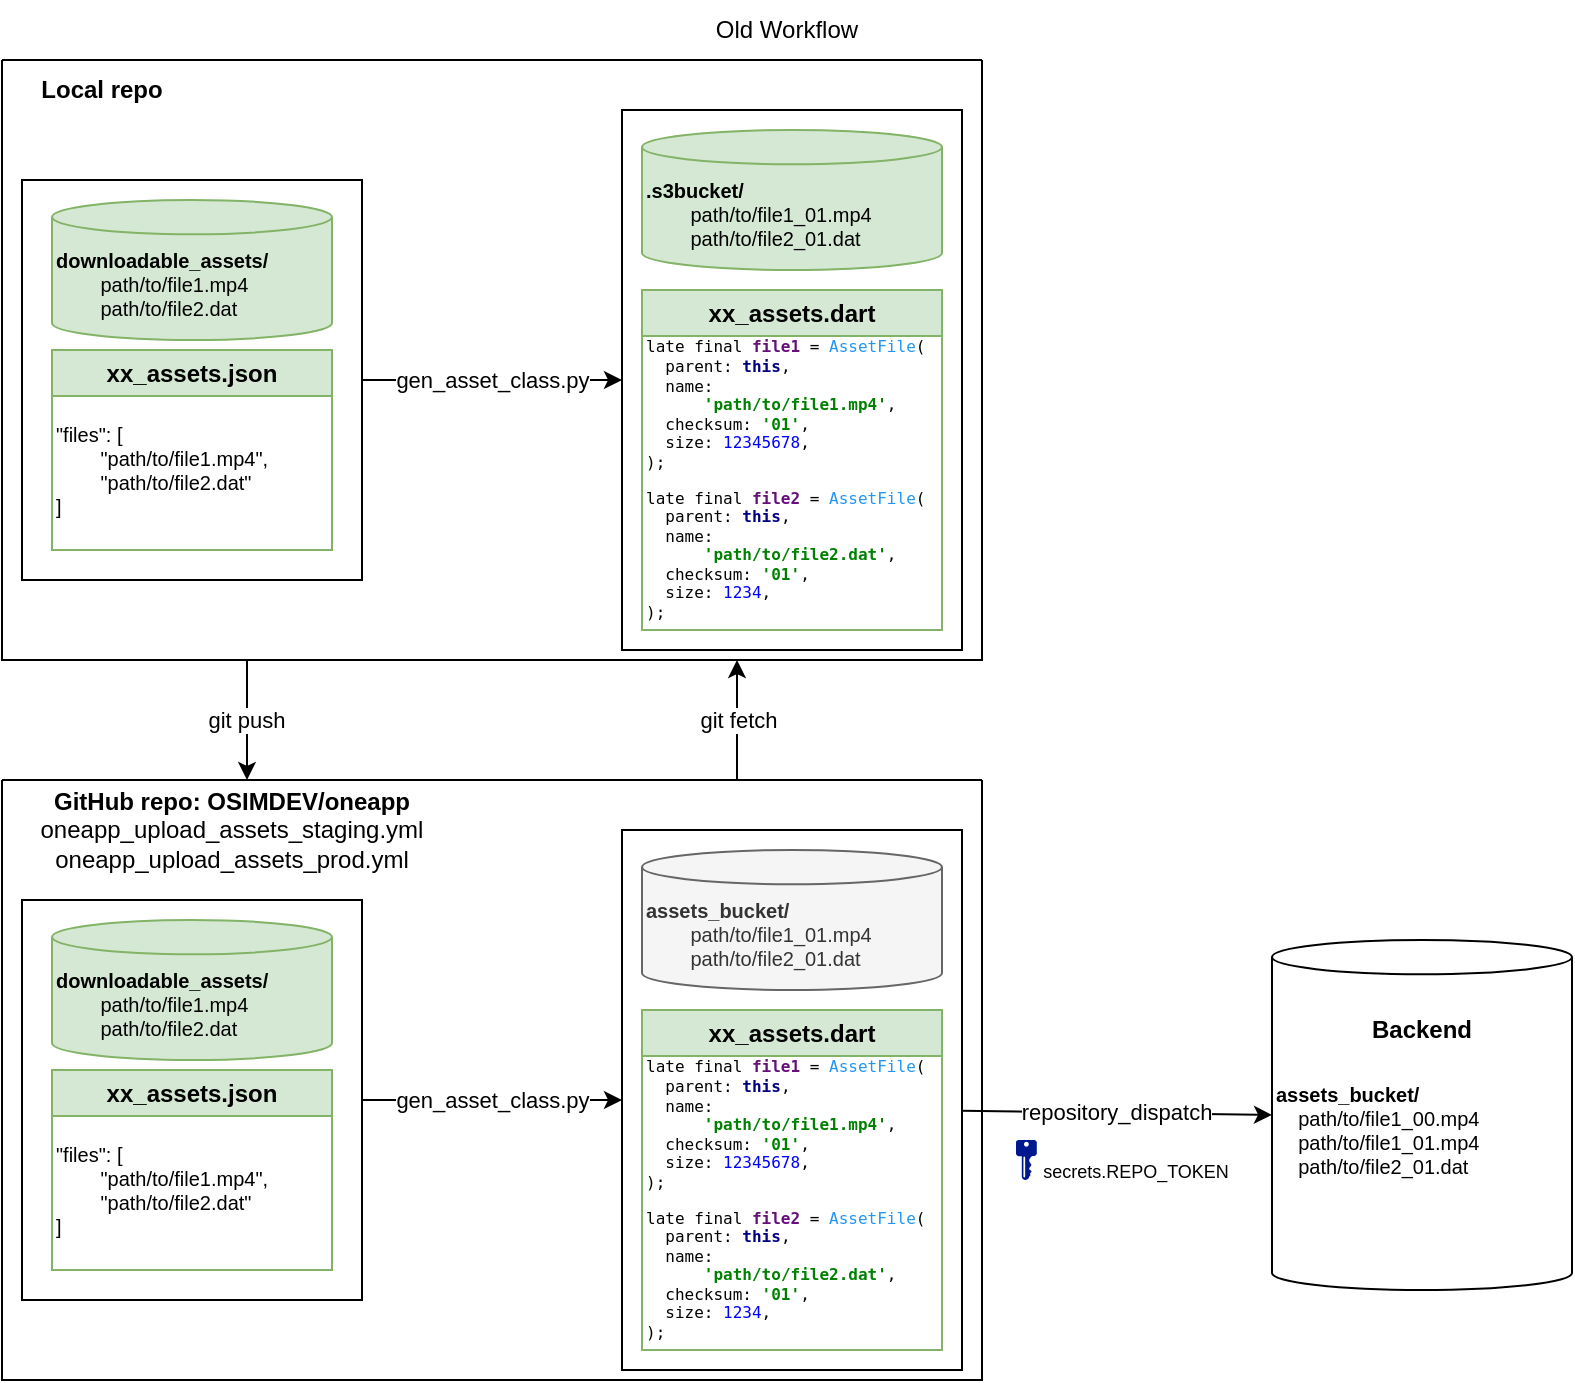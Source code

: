 <mxfile version="22.0.4" type="github" pages="3">
  <diagram name="old workflow" id="2YBvvXClWsGukQMizWep">
    <mxGraphModel dx="1062" dy="596" grid="1" gridSize="10" guides="1" tooltips="1" connect="1" arrows="1" fold="1" page="1" pageScale="1" pageWidth="850" pageHeight="1100" math="0" shadow="0">
      <root>
        <mxCell id="0" />
        <mxCell id="1" parent="0" />
        <mxCell id="GvjwHp_Fau4F6InbgkKO-24" value="" style="group" vertex="1" connectable="0" parent="1">
          <mxGeometry x="33" y="30" width="490" height="300" as="geometry" />
        </mxCell>
        <mxCell id="GvjwHp_Fau4F6InbgkKO-17" value="" style="group" vertex="1" connectable="0" parent="GvjwHp_Fau4F6InbgkKO-24">
          <mxGeometry x="10" y="60" width="170" height="200" as="geometry" />
        </mxCell>
        <mxCell id="GvjwHp_Fau4F6InbgkKO-16" value="" style="rounded=0;whiteSpace=wrap;html=1;" vertex="1" parent="GvjwHp_Fau4F6InbgkKO-17">
          <mxGeometry width="170" height="200" as="geometry" />
        </mxCell>
        <mxCell id="GvjwHp_Fau4F6InbgkKO-3" value="xx_assets.json" style="swimlane;whiteSpace=wrap;html=1;align=center;fillColor=#d5e8d4;strokeColor=#82b366;" vertex="1" parent="GvjwHp_Fau4F6InbgkKO-17">
          <mxGeometry x="15" y="85" width="140" height="100" as="geometry" />
        </mxCell>
        <mxCell id="GvjwHp_Fau4F6InbgkKO-4" value="&quot;files&quot;: [&lt;br style=&quot;font-size: 10px;&quot;&gt;&lt;span style=&quot;white-space: pre; font-size: 10px;&quot;&gt;&#x9;&lt;/span&gt;&quot;path/to/file1.mp4&quot;,&lt;br style=&quot;font-size: 10px;&quot;&gt;&lt;span style=&quot;white-space: pre; font-size: 10px;&quot;&gt;&#x9;&lt;/span&gt;&quot;path/to/file2.dat&quot;&lt;br style=&quot;font-size: 10px;&quot;&gt;]" style="text;html=1;align=left;verticalAlign=middle;resizable=0;points=[];autosize=1;strokeColor=none;fillColor=none;fontSize=10;" vertex="1" parent="GvjwHp_Fau4F6InbgkKO-3">
          <mxGeometry y="30" width="130" height="60" as="geometry" />
        </mxCell>
        <mxCell id="GvjwHp_Fau4F6InbgkKO-7" value="&lt;b style=&quot;font-size: 10px;&quot;&gt;downloadable_assets/&lt;/b&gt;&lt;br style=&quot;font-size: 10px;&quot;&gt;&lt;span style=&quot;white-space: pre; font-size: 10px;&quot;&gt;&#x9;&lt;/span&gt;path/to/file1.mp4&lt;br style=&quot;font-size: 10px;&quot;&gt;&lt;span style=&quot;white-space: pre; font-size: 10px;&quot;&gt;&#x9;&lt;/span&gt;path/to/file2.dat" style="shape=cylinder3;whiteSpace=wrap;html=1;boundedLbl=1;backgroundOutline=1;size=8.556;align=left;fontSize=10;fillColor=#d5e8d4;strokeColor=#82b366;" vertex="1" parent="GvjwHp_Fau4F6InbgkKO-17">
          <mxGeometry x="15" y="10" width="140" height="70" as="geometry" />
        </mxCell>
        <mxCell id="GvjwHp_Fau4F6InbgkKO-19" value="" style="group" vertex="1" connectable="0" parent="GvjwHp_Fau4F6InbgkKO-24">
          <mxGeometry x="310" y="25" width="170" height="270" as="geometry" />
        </mxCell>
        <mxCell id="GvjwHp_Fau4F6InbgkKO-18" value="" style="rounded=0;whiteSpace=wrap;html=1;" vertex="1" parent="GvjwHp_Fau4F6InbgkKO-19">
          <mxGeometry width="170" height="270" as="geometry" />
        </mxCell>
        <mxCell id="GvjwHp_Fau4F6InbgkKO-8" value="&lt;b style=&quot;font-size: 10px;&quot;&gt;.s3bucket/&lt;/b&gt;&lt;br style=&quot;font-size: 10px;&quot;&gt;&lt;span style=&quot;white-space: pre; font-size: 10px;&quot;&gt;&#x9;&lt;/span&gt;path/to/file1_01.mp4&lt;br style=&quot;font-size: 10px;&quot;&gt;&lt;span style=&quot;white-space: pre; font-size: 10px;&quot;&gt;&#x9;&lt;/span&gt;path/to/file2_01.dat" style="shape=cylinder3;whiteSpace=wrap;html=1;boundedLbl=1;backgroundOutline=1;size=8.556;align=left;fontSize=10;fillColor=#d5e8d4;strokeColor=#82b366;" vertex="1" parent="GvjwHp_Fau4F6InbgkKO-19">
          <mxGeometry x="10" y="10" width="150" height="70" as="geometry" />
        </mxCell>
        <mxCell id="GvjwHp_Fau4F6InbgkKO-14" value="xx_assets.dart" style="swimlane;whiteSpace=wrap;html=1;align=center;fillColor=#d5e8d4;strokeColor=#82b366;" vertex="1" parent="GvjwHp_Fau4F6InbgkKO-19">
          <mxGeometry x="10" y="90" width="150" height="170" as="geometry" />
        </mxCell>
        <mxCell id="GvjwHp_Fau4F6InbgkKO-15" value="&lt;div style=&quot;background-color: rgb(255, 255, 255); font-family: &amp;quot;JetBrains Mono&amp;quot;, monospace; font-size: 8px;&quot;&gt;&lt;pre style=&quot;font-size: 8px;&quot;&gt;late final &lt;span style=&quot;color: rgb(102, 14, 122); font-weight: bold; font-size: 8px;&quot;&gt;file1 &lt;/span&gt;= &lt;span style=&quot;color: rgb(33, 150, 243); font-size: 8px;&quot;&gt;AssetFile&lt;/span&gt;(&lt;br style=&quot;font-size: 8px;&quot;&gt;  parent: &lt;span style=&quot;color: rgb(0, 0, 128); font-weight: bold; font-size: 8px;&quot;&gt;this&lt;/span&gt;,&lt;br style=&quot;font-size: 8px;&quot;&gt;  name:&lt;br style=&quot;font-size: 8px;&quot;&gt;      &lt;span style=&quot;color: rgb(0, 128, 0); font-weight: bold; font-size: 8px;&quot;&gt;&#39;path/to/file1.mp4&#39;&lt;/span&gt;,&lt;br style=&quot;font-size: 8px;&quot;&gt;  checksum: &lt;span style=&quot;color: rgb(0, 128, 0); font-weight: bold; font-size: 8px;&quot;&gt;&#39;01&#39;&lt;/span&gt;,&lt;br style=&quot;font-size: 8px;&quot;&gt;  size: &lt;span style=&quot;color: rgb(0, 0, 255); font-size: 8px;&quot;&gt;12345678&lt;/span&gt;,&lt;br style=&quot;font-size: 8px;&quot;&gt;);&lt;/pre&gt;&lt;pre style=&quot;font-size: 8px;&quot;&gt;&lt;div style=&quot;font-family: &amp;quot;JetBrains Mono&amp;quot;, monospace; font-size: 8px;&quot;&gt;&lt;pre style=&quot;font-size: 8px;&quot;&gt;late final &lt;span style=&quot;color: rgb(102, 14, 122); font-weight: bold; font-size: 8px;&quot;&gt;file2 &lt;/span&gt;= &lt;span style=&quot;color: rgb(33, 150, 243); font-size: 8px;&quot;&gt;AssetFile&lt;/span&gt;(&lt;br style=&quot;font-size: 8px;&quot;&gt;  parent: &lt;span style=&quot;color: rgb(0, 0, 128); font-weight: bold; font-size: 8px;&quot;&gt;this&lt;/span&gt;,&lt;br style=&quot;font-size: 8px;&quot;&gt;  name:&lt;br style=&quot;font-size: 8px;&quot;&gt;      &lt;span style=&quot;color: rgb(0, 128, 0); font-weight: bold; font-size: 8px;&quot;&gt;&#39;path/to/file2.dat&#39;&lt;/span&gt;,&lt;br style=&quot;font-size: 8px;&quot;&gt;  checksum: &lt;span style=&quot;color: rgb(0, 128, 0); font-weight: bold; font-size: 8px;&quot;&gt;&#39;01&#39;&lt;/span&gt;,&lt;br style=&quot;font-size: 8px;&quot;&gt;  size: &lt;span style=&quot;color: rgb(0, 0, 255); font-size: 8px;&quot;&gt;1234&lt;/span&gt;,&lt;br style=&quot;font-size: 8px;&quot;&gt;);&lt;/pre&gt;&lt;/div&gt;&lt;/pre&gt;&lt;/div&gt;" style="text;html=1;align=left;verticalAlign=middle;resizable=0;points=[];autosize=1;strokeColor=none;fillColor=none;fontSize=8;" vertex="1" parent="GvjwHp_Fau4F6InbgkKO-19">
          <mxGeometry x="10" y="100" width="160" height="170" as="geometry" />
        </mxCell>
        <mxCell id="GvjwHp_Fau4F6InbgkKO-21" value="gen_asset_class.py" style="endArrow=classic;html=1;rounded=0;exitX=1;exitY=0.5;exitDx=0;exitDy=0;entryX=0;entryY=0.5;entryDx=0;entryDy=0;" edge="1" parent="GvjwHp_Fau4F6InbgkKO-24" source="GvjwHp_Fau4F6InbgkKO-16" target="GvjwHp_Fau4F6InbgkKO-18">
          <mxGeometry width="50" height="50" relative="1" as="geometry">
            <mxPoint x="300" y="190" as="sourcePoint" />
            <mxPoint x="350" y="140" as="targetPoint" />
          </mxGeometry>
        </mxCell>
        <mxCell id="GvjwHp_Fau4F6InbgkKO-22" value="" style="swimlane;startSize=0;" vertex="1" parent="GvjwHp_Fau4F6InbgkKO-24">
          <mxGeometry width="490" height="300" as="geometry" />
        </mxCell>
        <mxCell id="GvjwHp_Fau4F6InbgkKO-23" value="&lt;b&gt;Local repo&lt;/b&gt;" style="text;html=1;strokeColor=none;fillColor=none;align=center;verticalAlign=middle;whiteSpace=wrap;rounded=0;" vertex="1" parent="GvjwHp_Fau4F6InbgkKO-22">
          <mxGeometry width="100" height="30" as="geometry" />
        </mxCell>
        <mxCell id="GvjwHp_Fau4F6InbgkKO-25" value="" style="group" vertex="1" connectable="0" parent="1">
          <mxGeometry x="33" y="390" width="530" height="300" as="geometry" />
        </mxCell>
        <mxCell id="GvjwHp_Fau4F6InbgkKO-26" value="" style="group" vertex="1" connectable="0" parent="GvjwHp_Fau4F6InbgkKO-25">
          <mxGeometry x="10" y="60" width="170" height="200" as="geometry" />
        </mxCell>
        <mxCell id="GvjwHp_Fau4F6InbgkKO-27" value="" style="rounded=0;whiteSpace=wrap;html=1;" vertex="1" parent="GvjwHp_Fau4F6InbgkKO-26">
          <mxGeometry width="170" height="200" as="geometry" />
        </mxCell>
        <mxCell id="GvjwHp_Fau4F6InbgkKO-28" value="xx_assets.json" style="swimlane;whiteSpace=wrap;html=1;align=center;fillColor=#d5e8d4;strokeColor=#82b366;" vertex="1" parent="GvjwHp_Fau4F6InbgkKO-26">
          <mxGeometry x="15" y="85" width="140" height="100" as="geometry" />
        </mxCell>
        <mxCell id="GvjwHp_Fau4F6InbgkKO-29" value="&quot;files&quot;: [&lt;br style=&quot;font-size: 10px;&quot;&gt;&lt;span style=&quot;white-space: pre; font-size: 10px;&quot;&gt;&#x9;&lt;/span&gt;&quot;path/to/file1.mp4&quot;,&lt;br style=&quot;font-size: 10px;&quot;&gt;&lt;span style=&quot;white-space: pre; font-size: 10px;&quot;&gt;&#x9;&lt;/span&gt;&quot;path/to/file2.dat&quot;&lt;br style=&quot;font-size: 10px;&quot;&gt;]" style="text;html=1;align=left;verticalAlign=middle;resizable=0;points=[];autosize=1;strokeColor=none;fillColor=none;fontSize=10;" vertex="1" parent="GvjwHp_Fau4F6InbgkKO-28">
          <mxGeometry y="30" width="130" height="60" as="geometry" />
        </mxCell>
        <mxCell id="GvjwHp_Fau4F6InbgkKO-30" value="&lt;b style=&quot;font-size: 10px;&quot;&gt;downloadable_assets/&lt;/b&gt;&lt;br style=&quot;font-size: 10px;&quot;&gt;&lt;span style=&quot;white-space: pre; font-size: 10px;&quot;&gt;&#x9;&lt;/span&gt;path/to/file1.mp4&lt;br style=&quot;font-size: 10px;&quot;&gt;&lt;span style=&quot;white-space: pre; font-size: 10px;&quot;&gt;&#x9;&lt;/span&gt;path/to/file2.dat" style="shape=cylinder3;whiteSpace=wrap;html=1;boundedLbl=1;backgroundOutline=1;size=8.556;align=left;fontSize=10;fillColor=#d5e8d4;strokeColor=#82b366;" vertex="1" parent="GvjwHp_Fau4F6InbgkKO-26">
          <mxGeometry x="15" y="10" width="140" height="70" as="geometry" />
        </mxCell>
        <mxCell id="GvjwHp_Fau4F6InbgkKO-31" value="" style="group" vertex="1" connectable="0" parent="GvjwHp_Fau4F6InbgkKO-25">
          <mxGeometry x="310" y="25" width="170" height="270" as="geometry" />
        </mxCell>
        <mxCell id="GvjwHp_Fau4F6InbgkKO-32" value="" style="rounded=0;whiteSpace=wrap;html=1;" vertex="1" parent="GvjwHp_Fau4F6InbgkKO-31">
          <mxGeometry width="170" height="270" as="geometry" />
        </mxCell>
        <mxCell id="GvjwHp_Fau4F6InbgkKO-33" value="&lt;b style=&quot;font-size: 10px;&quot;&gt;assets_bucket/&lt;/b&gt;&lt;br style=&quot;font-size: 10px;&quot;&gt;&lt;span style=&quot;white-space: pre; font-size: 10px;&quot;&gt;&#x9;&lt;/span&gt;path/to/file1_01.mp4&lt;br style=&quot;font-size: 10px;&quot;&gt;&lt;span style=&quot;white-space: pre; font-size: 10px;&quot;&gt;&#x9;&lt;/span&gt;path/to/file2_01.dat" style="shape=cylinder3;whiteSpace=wrap;html=1;boundedLbl=1;backgroundOutline=1;size=8.556;align=left;fontSize=10;fillColor=#f5f5f5;fontColor=#333333;strokeColor=#666666;" vertex="1" parent="GvjwHp_Fau4F6InbgkKO-31">
          <mxGeometry x="10" y="10" width="150" height="70" as="geometry" />
        </mxCell>
        <mxCell id="GvjwHp_Fau4F6InbgkKO-34" value="xx_assets.dart" style="swimlane;whiteSpace=wrap;html=1;align=center;fillColor=#d5e8d4;strokeColor=#82b366;" vertex="1" parent="GvjwHp_Fau4F6InbgkKO-31">
          <mxGeometry x="10" y="90" width="150" height="170" as="geometry" />
        </mxCell>
        <mxCell id="GvjwHp_Fau4F6InbgkKO-35" value="&lt;div style=&quot;background-color: rgb(255, 255, 255); font-family: &amp;quot;JetBrains Mono&amp;quot;, monospace; font-size: 8px;&quot;&gt;&lt;pre style=&quot;font-size: 8px;&quot;&gt;late final &lt;span style=&quot;color: rgb(102, 14, 122); font-weight: bold; font-size: 8px;&quot;&gt;file1 &lt;/span&gt;= &lt;span style=&quot;color: rgb(33, 150, 243); font-size: 8px;&quot;&gt;AssetFile&lt;/span&gt;(&lt;br style=&quot;font-size: 8px;&quot;&gt;  parent: &lt;span style=&quot;color: rgb(0, 0, 128); font-weight: bold; font-size: 8px;&quot;&gt;this&lt;/span&gt;,&lt;br style=&quot;font-size: 8px;&quot;&gt;  name:&lt;br style=&quot;font-size: 8px;&quot;&gt;      &lt;span style=&quot;color: rgb(0, 128, 0); font-weight: bold; font-size: 8px;&quot;&gt;&#39;path/to/file1.mp4&#39;&lt;/span&gt;,&lt;br style=&quot;font-size: 8px;&quot;&gt;  checksum: &lt;span style=&quot;color: rgb(0, 128, 0); font-weight: bold; font-size: 8px;&quot;&gt;&#39;01&#39;&lt;/span&gt;,&lt;br style=&quot;font-size: 8px;&quot;&gt;  size: &lt;span style=&quot;color: rgb(0, 0, 255); font-size: 8px;&quot;&gt;12345678&lt;/span&gt;,&lt;br style=&quot;font-size: 8px;&quot;&gt;);&lt;/pre&gt;&lt;pre style=&quot;font-size: 8px;&quot;&gt;&lt;div style=&quot;font-family: &amp;quot;JetBrains Mono&amp;quot;, monospace; font-size: 8px;&quot;&gt;&lt;pre style=&quot;font-size: 8px;&quot;&gt;late final &lt;span style=&quot;color: rgb(102, 14, 122); font-weight: bold; font-size: 8px;&quot;&gt;file2 &lt;/span&gt;= &lt;span style=&quot;color: rgb(33, 150, 243); font-size: 8px;&quot;&gt;AssetFile&lt;/span&gt;(&lt;br style=&quot;font-size: 8px;&quot;&gt;  parent: &lt;span style=&quot;color: rgb(0, 0, 128); font-weight: bold; font-size: 8px;&quot;&gt;this&lt;/span&gt;,&lt;br style=&quot;font-size: 8px;&quot;&gt;  name:&lt;br style=&quot;font-size: 8px;&quot;&gt;      &lt;span style=&quot;color: rgb(0, 128, 0); font-weight: bold; font-size: 8px;&quot;&gt;&#39;path/to/file2.dat&#39;&lt;/span&gt;,&lt;br style=&quot;font-size: 8px;&quot;&gt;  checksum: &lt;span style=&quot;color: rgb(0, 128, 0); font-weight: bold; font-size: 8px;&quot;&gt;&#39;01&#39;&lt;/span&gt;,&lt;br style=&quot;font-size: 8px;&quot;&gt;  size: &lt;span style=&quot;color: rgb(0, 0, 255); font-size: 8px;&quot;&gt;1234&lt;/span&gt;,&lt;br style=&quot;font-size: 8px;&quot;&gt;);&lt;/pre&gt;&lt;/div&gt;&lt;/pre&gt;&lt;/div&gt;" style="text;html=1;align=left;verticalAlign=middle;resizable=0;points=[];autosize=1;strokeColor=none;fillColor=none;fontSize=8;" vertex="1" parent="GvjwHp_Fau4F6InbgkKO-31">
          <mxGeometry x="10" y="100" width="160" height="170" as="geometry" />
        </mxCell>
        <mxCell id="GvjwHp_Fau4F6InbgkKO-36" value="gen_asset_class.py" style="endArrow=classic;html=1;rounded=0;exitX=1;exitY=0.5;exitDx=0;exitDy=0;entryX=0;entryY=0.5;entryDx=0;entryDy=0;" edge="1" parent="GvjwHp_Fau4F6InbgkKO-25" source="GvjwHp_Fau4F6InbgkKO-27" target="GvjwHp_Fau4F6InbgkKO-32">
          <mxGeometry width="50" height="50" relative="1" as="geometry">
            <mxPoint x="300" y="190" as="sourcePoint" />
            <mxPoint x="350" y="140" as="targetPoint" />
          </mxGeometry>
        </mxCell>
        <mxCell id="GvjwHp_Fau4F6InbgkKO-37" value="" style="swimlane;startSize=0;" vertex="1" parent="GvjwHp_Fau4F6InbgkKO-25">
          <mxGeometry width="490" height="300" as="geometry" />
        </mxCell>
        <mxCell id="GvjwHp_Fau4F6InbgkKO-38" value="&lt;b&gt;GitHub repo: OSIMDEV/oneapp&lt;/b&gt;&lt;br&gt;oneapp_upload_assets_staging.yml&lt;br&gt;&lt;span style=&quot;border-color: var(--border-color);&quot;&gt;oneapp_upload_assets_prod.yml&lt;/span&gt;&lt;b&gt;&lt;br&gt;&lt;/b&gt;" style="text;html=1;strokeColor=none;fillColor=none;align=center;verticalAlign=middle;whiteSpace=wrap;rounded=0;" vertex="1" parent="GvjwHp_Fau4F6InbgkKO-37">
          <mxGeometry width="230" height="50" as="geometry" />
        </mxCell>
        <mxCell id="oSxbcZY3i1cRjioRLaAC-3" value="" style="sketch=0;aspect=fixed;pointerEvents=1;shadow=0;dashed=0;html=1;strokeColor=none;labelPosition=center;verticalLabelPosition=bottom;verticalAlign=top;align=center;fillColor=#00188D;shape=mxgraph.mscae.enterprise.key_permissions" vertex="1" parent="GvjwHp_Fau4F6InbgkKO-25">
          <mxGeometry x="507" y="180" width="10.4" height="20" as="geometry" />
        </mxCell>
        <mxCell id="GvjwHp_Fau4F6InbgkKO-49" value="&lt;b style=&quot;font-size: 10px;&quot;&gt;assets_bucket/&lt;/b&gt;&lt;br style=&quot;font-size: 10px;&quot;&gt;&lt;span style=&quot;font-size: 10px;&quot;&gt;&lt;span style=&quot;white-space: pre;&quot;&gt;&amp;nbsp;&amp;nbsp;&amp;nbsp;&amp;nbsp;&lt;/span&gt;&lt;/span&gt;path/to/file1_00.mp4&lt;br&gt;&amp;nbsp; &amp;nbsp; path/to/file1_01.mp4&lt;br style=&quot;border-color: var(--border-color);&quot;&gt;&lt;span style=&quot;font-size: 10px;&quot;&gt;&lt;span style=&quot;white-space: pre;&quot;&gt;&amp;nbsp;&amp;nbsp;&amp;nbsp;&amp;nbsp;&lt;/span&gt;&lt;/span&gt;path/to/file2_01.dat" style="shape=cylinder3;whiteSpace=wrap;html=1;boundedLbl=1;backgroundOutline=1;size=8.556;align=left;fontSize=10;" vertex="1" parent="1">
          <mxGeometry x="668" y="470" width="150" height="175" as="geometry" />
        </mxCell>
        <mxCell id="GvjwHp_Fau4F6InbgkKO-50" value="git push" style="endArrow=classic;html=1;rounded=0;exitX=0.25;exitY=1;exitDx=0;exitDy=0;entryX=0.25;entryY=0;entryDx=0;entryDy=0;" edge="1" parent="1" source="GvjwHp_Fau4F6InbgkKO-22" target="GvjwHp_Fau4F6InbgkKO-37">
          <mxGeometry width="50" height="50" relative="1" as="geometry">
            <mxPoint x="148" y="330" as="sourcePoint" />
            <mxPoint x="198" y="380" as="targetPoint" />
          </mxGeometry>
        </mxCell>
        <mxCell id="GvjwHp_Fau4F6InbgkKO-52" value="repository_dispatch" style="endArrow=classic;html=1;rounded=0;entryX=0;entryY=0.5;entryDx=0;entryDy=0;entryPerimeter=0;exitX=0.998;exitY=0.52;exitDx=0;exitDy=0;exitPerimeter=0;" edge="1" parent="1" source="GvjwHp_Fau4F6InbgkKO-32" target="GvjwHp_Fau4F6InbgkKO-49">
          <mxGeometry width="50" height="50" relative="1" as="geometry">
            <mxPoint x="568" y="510" as="sourcePoint" />
            <mxPoint x="518" y="370" as="targetPoint" />
          </mxGeometry>
        </mxCell>
        <mxCell id="GvjwHp_Fau4F6InbgkKO-54" value="Backend" style="text;html=1;strokeColor=none;fillColor=none;align=center;verticalAlign=middle;whiteSpace=wrap;rounded=0;fontStyle=1" vertex="1" parent="1">
          <mxGeometry x="713" y="500" width="60" height="30" as="geometry" />
        </mxCell>
        <mxCell id="GvjwHp_Fau4F6InbgkKO-55" value="git fetch" style="endArrow=classic;html=1;rounded=0;exitX=0.75;exitY=0;exitDx=0;exitDy=0;entryX=0.75;entryY=1;entryDx=0;entryDy=0;" edge="1" parent="1" source="GvjwHp_Fau4F6InbgkKO-37" target="GvjwHp_Fau4F6InbgkKO-22">
          <mxGeometry width="50" height="50" relative="1" as="geometry">
            <mxPoint x="468" y="320" as="sourcePoint" />
            <mxPoint x="518" y="270" as="targetPoint" />
          </mxGeometry>
        </mxCell>
        <mxCell id="oSxbcZY3i1cRjioRLaAC-1" value="&lt;font style=&quot;font-size: 9px;&quot;&gt;secrets.REPO_TOKEN&lt;/font&gt;" style="text;html=1;strokeColor=none;fillColor=none;align=center;verticalAlign=middle;whiteSpace=wrap;rounded=0;" vertex="1" parent="1">
          <mxGeometry x="570" y="570" width="60" height="30" as="geometry" />
        </mxCell>
        <mxCell id="ZVX9EJPbAQIMSkkdYgFv-1" value="Old Workflow" style="text;html=1;strokeColor=none;fillColor=none;align=center;verticalAlign=middle;whiteSpace=wrap;rounded=0;" vertex="1" parent="1">
          <mxGeometry x="372" width="107" height="30" as="geometry" />
        </mxCell>
      </root>
    </mxGraphModel>
  </diagram>
  <diagram name="proposed new workflow" id="oW5ulI5E5RsIYtloN1x-">
    <mxGraphModel dx="1103" dy="618" grid="1" gridSize="10" guides="1" tooltips="1" connect="1" arrows="1" fold="1" page="1" pageScale="1" pageWidth="850" pageHeight="1100" math="0" shadow="0">
      <root>
        <mxCell id="vlKhjYDyNnbhRIcdCx-i-0" />
        <mxCell id="vlKhjYDyNnbhRIcdCx-i-1" parent="vlKhjYDyNnbhRIcdCx-i-0" />
        <mxCell id="vlKhjYDyNnbhRIcdCx-i-14" value="" style="group" vertex="1" connectable="0" parent="vlKhjYDyNnbhRIcdCx-i-1">
          <mxGeometry x="32" y="40" width="490" height="300" as="geometry" />
        </mxCell>
        <mxCell id="vlKhjYDyNnbhRIcdCx-i-15" value="" style="group" vertex="1" connectable="0" parent="vlKhjYDyNnbhRIcdCx-i-14">
          <mxGeometry x="10" y="60" width="170" height="200" as="geometry" />
        </mxCell>
        <mxCell id="vlKhjYDyNnbhRIcdCx-i-16" value="" style="rounded=0;whiteSpace=wrap;html=1;" vertex="1" parent="vlKhjYDyNnbhRIcdCx-i-15">
          <mxGeometry width="170" height="200" as="geometry" />
        </mxCell>
        <mxCell id="vlKhjYDyNnbhRIcdCx-i-17" value="xx_assets.json" style="swimlane;whiteSpace=wrap;html=1;align=center;fillColor=#d5e8d4;strokeColor=#82b366;" vertex="1" parent="vlKhjYDyNnbhRIcdCx-i-15">
          <mxGeometry x="15" y="85" width="140" height="100" as="geometry" />
        </mxCell>
        <mxCell id="vlKhjYDyNnbhRIcdCx-i-18" value="&quot;files&quot;: [&lt;br style=&quot;font-size: 10px;&quot;&gt;&lt;span style=&quot;white-space: pre; font-size: 10px;&quot;&gt;&#x9;&lt;/span&gt;&quot;path/to/file1.mp4&quot;,&lt;br style=&quot;font-size: 10px;&quot;&gt;&lt;span style=&quot;white-space: pre; font-size: 10px;&quot;&gt;&#x9;&lt;/span&gt;&quot;path/to/file2.dat&quot;&lt;br style=&quot;font-size: 10px;&quot;&gt;]" style="text;html=1;align=left;verticalAlign=middle;resizable=0;points=[];autosize=1;fontSize=10;" vertex="1" parent="vlKhjYDyNnbhRIcdCx-i-17">
          <mxGeometry y="30" width="130" height="60" as="geometry" />
        </mxCell>
        <mxCell id="vlKhjYDyNnbhRIcdCx-i-19" value="&lt;b style=&quot;font-size: 10px;&quot;&gt;downloadable_assets/&lt;/b&gt;&lt;br style=&quot;font-size: 10px;&quot;&gt;&lt;span style=&quot;white-space: pre; font-size: 10px;&quot;&gt;&#x9;&lt;/span&gt;path/to/file1.mp4&lt;br style=&quot;font-size: 10px;&quot;&gt;&lt;span style=&quot;white-space: pre; font-size: 10px;&quot;&gt;&#x9;&lt;/span&gt;path/to/file2.dat" style="shape=cylinder3;whiteSpace=wrap;html=1;boundedLbl=1;backgroundOutline=1;size=8.556;align=left;fontSize=10;fillColor=#fff2cc;strokeColor=#d6b656;" vertex="1" parent="vlKhjYDyNnbhRIcdCx-i-15">
          <mxGeometry x="15" y="10" width="140" height="70" as="geometry" />
        </mxCell>
        <mxCell id="vlKhjYDyNnbhRIcdCx-i-20" value="" style="group" vertex="1" connectable="0" parent="vlKhjYDyNnbhRIcdCx-i-14">
          <mxGeometry x="310" y="25" width="175" height="270" as="geometry" />
        </mxCell>
        <mxCell id="vlKhjYDyNnbhRIcdCx-i-21" value="" style="rounded=0;whiteSpace=wrap;html=1;" vertex="1" parent="vlKhjYDyNnbhRIcdCx-i-20">
          <mxGeometry width="170" height="270" as="geometry" />
        </mxCell>
        <mxCell id="vlKhjYDyNnbhRIcdCx-i-22" value="&lt;b style=&quot;font-size: 10px;&quot;&gt;.s3bucket/ (assets_bucket/ ?)&lt;/b&gt;&lt;br style=&quot;font-size: 10px;&quot;&gt;&lt;span style=&quot;white-space: pre; font-size: 10px;&quot;&gt;&#x9;&lt;/span&gt;path/to/file1_01.mp4&lt;br style=&quot;font-size: 10px;&quot;&gt;&lt;span style=&quot;white-space: pre; font-size: 10px;&quot;&gt;&#x9;&lt;/span&gt;path/to/file2_01.dat" style="shape=cylinder3;whiteSpace=wrap;html=1;boundedLbl=1;backgroundOutline=1;size=8.556;align=left;fontSize=10;fillColor=#fff2cc;strokeColor=#d6b656;" vertex="1" parent="vlKhjYDyNnbhRIcdCx-i-20">
          <mxGeometry x="10" y="10" width="150" height="70" as="geometry" />
        </mxCell>
        <mxCell id="vlKhjYDyNnbhRIcdCx-i-23" value="xx_assets.dart" style="swimlane;whiteSpace=wrap;html=1;align=center;fillColor=#d5e8d4;strokeColor=#82b366;" vertex="1" parent="vlKhjYDyNnbhRIcdCx-i-20">
          <mxGeometry x="10" y="90" width="150" height="170" as="geometry" />
        </mxCell>
        <mxCell id="vlKhjYDyNnbhRIcdCx-i-24" value="&lt;div style=&quot;background-color: rgb(255, 255, 255); font-family: &amp;quot;JetBrains Mono&amp;quot;, monospace; font-size: 8px;&quot;&gt;&lt;pre style=&quot;font-size: 8px;&quot;&gt;late final &lt;span style=&quot;color: rgb(102, 14, 122); font-weight: bold; font-size: 8px;&quot;&gt;file1 &lt;/span&gt;= &lt;span style=&quot;color: rgb(33, 150, 243); font-size: 8px;&quot;&gt;AssetFile&lt;/span&gt;(&lt;br style=&quot;font-size: 8px;&quot;&gt;  parent: &lt;span style=&quot;color: rgb(0, 0, 128); font-weight: bold; font-size: 8px;&quot;&gt;this&lt;/span&gt;,&lt;br style=&quot;font-size: 8px;&quot;&gt;  name:&lt;br style=&quot;font-size: 8px;&quot;&gt;      &lt;span style=&quot;color: rgb(0, 128, 0); font-weight: bold; font-size: 8px;&quot;&gt;&#39;path/to/file1.mp4&#39;&lt;/span&gt;,&lt;br style=&quot;font-size: 8px;&quot;&gt;  checksum: &lt;span style=&quot;color: rgb(0, 128, 0); font-weight: bold; font-size: 8px;&quot;&gt;&#39;01&#39;&lt;/span&gt;,&lt;br style=&quot;font-size: 8px;&quot;&gt;  size: &lt;span style=&quot;color: rgb(0, 0, 255); font-size: 8px;&quot;&gt;12345678&lt;/span&gt;,&lt;br style=&quot;font-size: 8px;&quot;&gt;);&lt;/pre&gt;&lt;pre style=&quot;font-size: 8px;&quot;&gt;&lt;div style=&quot;font-family: &amp;quot;JetBrains Mono&amp;quot;, monospace; font-size: 8px;&quot;&gt;&lt;pre style=&quot;font-size: 8px;&quot;&gt;late final &lt;span style=&quot;color: rgb(102, 14, 122); font-weight: bold; font-size: 8px;&quot;&gt;file2 &lt;/span&gt;= &lt;span style=&quot;color: rgb(33, 150, 243); font-size: 8px;&quot;&gt;AssetFile&lt;/span&gt;(&lt;br style=&quot;font-size: 8px;&quot;&gt;  parent: &lt;span style=&quot;color: rgb(0, 0, 128); font-weight: bold; font-size: 8px;&quot;&gt;this&lt;/span&gt;,&lt;br style=&quot;font-size: 8px;&quot;&gt;  name:&lt;br style=&quot;font-size: 8px;&quot;&gt;      &lt;span style=&quot;color: rgb(0, 128, 0); font-weight: bold; font-size: 8px;&quot;&gt;&#39;path/to/file2.dat&#39;&lt;/span&gt;,&lt;br style=&quot;font-size: 8px;&quot;&gt;  checksum: &lt;span style=&quot;color: rgb(0, 128, 0); font-weight: bold; font-size: 8px;&quot;&gt;&#39;01&#39;&lt;/span&gt;,&lt;br style=&quot;font-size: 8px;&quot;&gt;  size: &lt;span style=&quot;color: rgb(0, 0, 255); font-size: 8px;&quot;&gt;1234&lt;/span&gt;,&lt;br style=&quot;font-size: 8px;&quot;&gt;);&lt;/pre&gt;&lt;/div&gt;&lt;/pre&gt;&lt;/div&gt;" style="text;html=1;align=left;verticalAlign=middle;resizable=0;points=[];autosize=1;strokeColor=none;fillColor=none;fontSize=8;" vertex="1" parent="vlKhjYDyNnbhRIcdCx-i-20">
          <mxGeometry x="15" y="100" width="160" height="170" as="geometry" />
        </mxCell>
        <mxCell id="vlKhjYDyNnbhRIcdCx-i-25" value="gen_asset_class.py" style="endArrow=classic;html=1;rounded=0;exitX=1;exitY=0.5;exitDx=0;exitDy=0;entryX=0;entryY=0.5;entryDx=0;entryDy=0;" edge="1" parent="vlKhjYDyNnbhRIcdCx-i-14" source="vlKhjYDyNnbhRIcdCx-i-16" target="vlKhjYDyNnbhRIcdCx-i-21">
          <mxGeometry width="50" height="50" relative="1" as="geometry">
            <mxPoint x="300" y="190" as="sourcePoint" />
            <mxPoint x="350" y="140" as="targetPoint" />
          </mxGeometry>
        </mxCell>
        <mxCell id="vlKhjYDyNnbhRIcdCx-i-26" value="" style="swimlane;startSize=0;" vertex="1" parent="vlKhjYDyNnbhRIcdCx-i-14">
          <mxGeometry width="490" height="300" as="geometry" />
        </mxCell>
        <mxCell id="vlKhjYDyNnbhRIcdCx-i-27" value="&lt;b&gt;Local repo&lt;/b&gt;" style="text;html=1;strokeColor=none;fillColor=none;align=center;verticalAlign=middle;whiteSpace=wrap;rounded=0;" vertex="1" parent="vlKhjYDyNnbhRIcdCx-i-26">
          <mxGeometry width="100" height="30" as="geometry" />
        </mxCell>
        <mxCell id="vlKhjYDyNnbhRIcdCx-i-28" value="" style="group" vertex="1" connectable="0" parent="vlKhjYDyNnbhRIcdCx-i-1">
          <mxGeometry x="32" y="400" width="530" height="300" as="geometry" />
        </mxCell>
        <mxCell id="vlKhjYDyNnbhRIcdCx-i-29" value="" style="group" vertex="1" connectable="0" parent="vlKhjYDyNnbhRIcdCx-i-28">
          <mxGeometry x="10" y="60" width="170" height="200" as="geometry" />
        </mxCell>
        <mxCell id="vlKhjYDyNnbhRIcdCx-i-30" value="" style="rounded=0;whiteSpace=wrap;html=1;" vertex="1" parent="vlKhjYDyNnbhRIcdCx-i-29">
          <mxGeometry width="170" height="200" as="geometry" />
        </mxCell>
        <mxCell id="vlKhjYDyNnbhRIcdCx-i-31" value="xx_assets.json" style="swimlane;whiteSpace=wrap;html=1;align=center;fillColor=#d5e8d4;strokeColor=#82b366;" vertex="1" parent="vlKhjYDyNnbhRIcdCx-i-29">
          <mxGeometry x="15" y="85" width="140" height="100" as="geometry" />
        </mxCell>
        <mxCell id="vlKhjYDyNnbhRIcdCx-i-32" value="&quot;files&quot;: [&lt;br style=&quot;font-size: 10px;&quot;&gt;&lt;span style=&quot;white-space: pre; font-size: 10px;&quot;&gt;&#x9;&lt;/span&gt;&quot;path/to/file1.mp4&quot;,&lt;br style=&quot;font-size: 10px;&quot;&gt;&lt;span style=&quot;white-space: pre; font-size: 10px;&quot;&gt;&#x9;&lt;/span&gt;&quot;path/to/file2.dat&quot;&lt;br style=&quot;font-size: 10px;&quot;&gt;]" style="text;html=1;align=left;verticalAlign=middle;resizable=0;points=[];autosize=1;strokeColor=none;fillColor=none;fontSize=10;" vertex="1" parent="vlKhjYDyNnbhRIcdCx-i-31">
          <mxGeometry y="30" width="130" height="60" as="geometry" />
        </mxCell>
        <mxCell id="vlKhjYDyNnbhRIcdCx-i-33" value="&lt;strike&gt;&lt;b style=&quot;font-size: 10px;&quot;&gt;downloadable_assets/&lt;/b&gt;&lt;br style=&quot;font-size: 10px;&quot;&gt;&lt;span style=&quot;white-space: pre; font-size: 10px;&quot;&gt;&#x9;&lt;/span&gt;path/to/file1.mp4&lt;br style=&quot;font-size: 10px;&quot;&gt;&lt;span style=&quot;white-space: pre; font-size: 10px;&quot;&gt;&#x9;&lt;/span&gt;path/to/file2.dat&lt;/strike&gt;" style="shape=cylinder3;whiteSpace=wrap;html=1;boundedLbl=1;backgroundOutline=1;size=8.556;align=left;fontSize=10;fillColor=#f5f5f5;fontColor=#333333;strokeColor=#666666;" vertex="1" parent="vlKhjYDyNnbhRIcdCx-i-29">
          <mxGeometry x="15" y="10" width="140" height="70" as="geometry" />
        </mxCell>
        <mxCell id="vlKhjYDyNnbhRIcdCx-i-34" value="" style="group" vertex="1" connectable="0" parent="vlKhjYDyNnbhRIcdCx-i-28">
          <mxGeometry x="310" y="25" width="170" height="270" as="geometry" />
        </mxCell>
        <mxCell id="vlKhjYDyNnbhRIcdCx-i-35" value="" style="rounded=0;whiteSpace=wrap;html=1;" vertex="1" parent="vlKhjYDyNnbhRIcdCx-i-34">
          <mxGeometry width="170" height="270" as="geometry" />
        </mxCell>
        <mxCell id="vlKhjYDyNnbhRIcdCx-i-36" value="&lt;strike&gt;&lt;b style=&quot;font-size: 10px;&quot;&gt;assets_bucket/&lt;/b&gt;&lt;br style=&quot;font-size: 10px;&quot;&gt;&lt;span style=&quot;white-space: pre; font-size: 10px;&quot;&gt;&#x9;&lt;/span&gt;path/to/file1_01.mp4&lt;br style=&quot;font-size: 10px;&quot;&gt;&lt;span style=&quot;white-space: pre; font-size: 10px;&quot;&gt;&#x9;&lt;/span&gt;path/to/file2_01.dat&lt;/strike&gt;" style="shape=cylinder3;whiteSpace=wrap;html=1;boundedLbl=1;backgroundOutline=1;size=8.556;align=left;fontSize=10;fillColor=#f5f5f5;fontColor=#333333;strokeColor=#666666;" vertex="1" parent="vlKhjYDyNnbhRIcdCx-i-34">
          <mxGeometry x="10" y="10" width="150" height="70" as="geometry" />
        </mxCell>
        <mxCell id="vlKhjYDyNnbhRIcdCx-i-37" value="xx_assets.dart" style="swimlane;whiteSpace=wrap;html=1;align=center;fillColor=#d5e8d4;strokeColor=#82b366;" vertex="1" parent="vlKhjYDyNnbhRIcdCx-i-34">
          <mxGeometry x="10" y="90" width="150" height="170" as="geometry" />
        </mxCell>
        <mxCell id="vlKhjYDyNnbhRIcdCx-i-38" value="&lt;div style=&quot;background-color: rgb(255, 255, 255); font-family: &amp;quot;JetBrains Mono&amp;quot;, monospace; font-size: 8px;&quot;&gt;&lt;pre style=&quot;font-size: 8px;&quot;&gt;late final &lt;span style=&quot;color: rgb(102, 14, 122); font-weight: bold; font-size: 8px;&quot;&gt;file1 &lt;/span&gt;= &lt;span style=&quot;color: rgb(33, 150, 243); font-size: 8px;&quot;&gt;AssetFile&lt;/span&gt;(&lt;br style=&quot;font-size: 8px;&quot;&gt;  parent: &lt;span style=&quot;color: rgb(0, 0, 128); font-weight: bold; font-size: 8px;&quot;&gt;this&lt;/span&gt;,&lt;br style=&quot;font-size: 8px;&quot;&gt;  name:&lt;br style=&quot;font-size: 8px;&quot;&gt;      &lt;span style=&quot;color: rgb(0, 128, 0); font-weight: bold; font-size: 8px;&quot;&gt;&#39;path/to/file1.mp4&#39;&lt;/span&gt;,&lt;br style=&quot;font-size: 8px;&quot;&gt;  checksum: &lt;span style=&quot;color: rgb(0, 128, 0); font-weight: bold; font-size: 8px;&quot;&gt;&#39;01&#39;&lt;/span&gt;,&lt;br style=&quot;font-size: 8px;&quot;&gt;  size: &lt;span style=&quot;color: rgb(0, 0, 255); font-size: 8px;&quot;&gt;12345678&lt;/span&gt;,&lt;br style=&quot;font-size: 8px;&quot;&gt;);&lt;/pre&gt;&lt;pre style=&quot;font-size: 8px;&quot;&gt;&lt;div style=&quot;font-family: &amp;quot;JetBrains Mono&amp;quot;, monospace; font-size: 8px;&quot;&gt;&lt;pre style=&quot;font-size: 8px;&quot;&gt;late final &lt;span style=&quot;color: rgb(102, 14, 122); font-weight: bold; font-size: 8px;&quot;&gt;file2 &lt;/span&gt;= &lt;span style=&quot;color: rgb(33, 150, 243); font-size: 8px;&quot;&gt;AssetFile&lt;/span&gt;(&lt;br style=&quot;font-size: 8px;&quot;&gt;  parent: &lt;span style=&quot;color: rgb(0, 0, 128); font-weight: bold; font-size: 8px;&quot;&gt;this&lt;/span&gt;,&lt;br style=&quot;font-size: 8px;&quot;&gt;  name:&lt;br style=&quot;font-size: 8px;&quot;&gt;      &lt;span style=&quot;color: rgb(0, 128, 0); font-weight: bold; font-size: 8px;&quot;&gt;&#39;path/to/file2.dat&#39;&lt;/span&gt;,&lt;br style=&quot;font-size: 8px;&quot;&gt;  checksum: &lt;span style=&quot;color: rgb(0, 128, 0); font-weight: bold; font-size: 8px;&quot;&gt;&#39;01&#39;&lt;/span&gt;,&lt;br style=&quot;font-size: 8px;&quot;&gt;  size: &lt;span style=&quot;color: rgb(0, 0, 255); font-size: 8px;&quot;&gt;1234&lt;/span&gt;,&lt;br style=&quot;font-size: 8px;&quot;&gt;);&lt;/pre&gt;&lt;/div&gt;&lt;/pre&gt;&lt;/div&gt;" style="text;html=1;align=left;verticalAlign=middle;resizable=0;points=[];autosize=1;strokeColor=none;fillColor=none;fontSize=8;" vertex="1" parent="vlKhjYDyNnbhRIcdCx-i-34">
          <mxGeometry x="10" y="100" width="160" height="170" as="geometry" />
        </mxCell>
        <mxCell id="vlKhjYDyNnbhRIcdCx-i-40" value="" style="swimlane;startSize=0;" vertex="1" parent="vlKhjYDyNnbhRIcdCx-i-28">
          <mxGeometry width="490" height="300" as="geometry" />
        </mxCell>
        <mxCell id="vlKhjYDyNnbhRIcdCx-i-41" value="&lt;b&gt;GitHub repo: OSIMDEV/oneapp&lt;/b&gt;&lt;br&gt;&lt;strike&gt;oneapp_upload_assets_staging.yml&lt;br&gt;&lt;span style=&quot;border-color: var(--border-color);&quot;&gt;oneapp_upload_assets_prod.yml&lt;/span&gt;&lt;/strike&gt;&lt;b&gt;&lt;br&gt;&lt;/b&gt;" style="text;html=1;strokeColor=none;fillColor=none;align=center;verticalAlign=middle;whiteSpace=wrap;rounded=0;" vertex="1" parent="vlKhjYDyNnbhRIcdCx-i-40">
          <mxGeometry width="230" height="50" as="geometry" />
        </mxCell>
        <mxCell id="vlKhjYDyNnbhRIcdCx-i-42" value="&lt;b style=&quot;border-color: var(--border-color);&quot;&gt;downloadable_assets/&lt;/b&gt;&lt;br style=&quot;border-color: var(--border-color);&quot;&gt;&#x9;&amp;nbsp; &amp;nbsp; path/to/file1.mp4&lt;br style=&quot;border-color: var(--border-color);&quot;&gt;&lt;span style=&quot;border-color: var(--border-color);&quot;&gt;&lt;span style=&quot;white-space: pre;&quot;&gt;&amp;nbsp;&amp;nbsp;&amp;nbsp;&amp;nbsp;&lt;/span&gt;&lt;/span&gt;path/to/file2.dat&lt;b style=&quot;font-size: 10px;&quot;&gt;&lt;br&gt;&lt;br&gt;assets_bucket/ (.s3bucket/ ?)&lt;/b&gt;&lt;br style=&quot;font-size: 10px;&quot;&gt;&lt;span style=&quot;font-size: 10px;&quot;&gt;&lt;span style=&quot;&quot;&gt;&amp;nbsp;&amp;nbsp;&amp;nbsp;&amp;nbsp;&lt;/span&gt;&lt;/span&gt;path/to/file1_00.mp4&lt;br&gt;&amp;nbsp; &amp;nbsp; path/to/file1_01.mp4&lt;br style=&quot;border-color: var(--border-color);&quot;&gt;&lt;span style=&quot;font-size: 10px;&quot;&gt;&lt;span style=&quot;&quot;&gt;&amp;nbsp;&amp;nbsp;&amp;nbsp;&amp;nbsp;&lt;/span&gt;&lt;/span&gt;path/to/file2_01.dat" style="shape=cylinder3;whiteSpace=wrap;html=1;boundedLbl=1;backgroundOutline=1;size=8.556;align=left;fontSize=10;" vertex="1" parent="vlKhjYDyNnbhRIcdCx-i-1">
          <mxGeometry x="667.34" y="40" width="150" height="300" as="geometry" />
        </mxCell>
        <mxCell id="vlKhjYDyNnbhRIcdCx-i-43" value="git push" style="endArrow=classic;html=1;rounded=0;exitX=0.25;exitY=1;exitDx=0;exitDy=0;entryX=0.25;entryY=0;entryDx=0;entryDy=0;" edge="1" parent="vlKhjYDyNnbhRIcdCx-i-1" source="vlKhjYDyNnbhRIcdCx-i-26" target="vlKhjYDyNnbhRIcdCx-i-40">
          <mxGeometry width="50" height="50" relative="1" as="geometry">
            <mxPoint x="147" y="340" as="sourcePoint" />
            <mxPoint x="197" y="390" as="targetPoint" />
          </mxGeometry>
        </mxCell>
        <mxCell id="vlKhjYDyNnbhRIcdCx-i-46" value="Backend" style="text;html=1;strokeColor=none;fillColor=none;align=center;verticalAlign=middle;whiteSpace=wrap;rounded=0;fontStyle=1" vertex="1" parent="vlKhjYDyNnbhRIcdCx-i-1">
          <mxGeometry x="712.34" y="80" width="60" height="30" as="geometry" />
        </mxCell>
        <mxCell id="vlKhjYDyNnbhRIcdCx-i-47" value="git fetch" style="endArrow=classic;html=1;rounded=0;exitX=0.75;exitY=0;exitDx=0;exitDy=0;entryX=0.75;entryY=1;entryDx=0;entryDy=0;" edge="1" parent="vlKhjYDyNnbhRIcdCx-i-1" source="vlKhjYDyNnbhRIcdCx-i-40" target="vlKhjYDyNnbhRIcdCx-i-26">
          <mxGeometry width="50" height="50" relative="1" as="geometry">
            <mxPoint x="467" y="330" as="sourcePoint" />
            <mxPoint x="517" y="280" as="targetPoint" />
          </mxGeometry>
        </mxCell>
        <mxCell id="oYgOf8XAnOBbMc8eVMoj-0" value="GET" style="endArrow=classic;html=1;rounded=0;exitX=0;exitY=0;exitDx=0;exitDy=75.528;exitPerimeter=0;entryX=1;entryY=0.25;entryDx=0;entryDy=0;" edge="1" parent="vlKhjYDyNnbhRIcdCx-i-1" source="vlKhjYDyNnbhRIcdCx-i-42" target="vlKhjYDyNnbhRIcdCx-i-26">
          <mxGeometry width="50" height="50" relative="1" as="geometry">
            <mxPoint x="397" y="220" as="sourcePoint" />
            <mxPoint x="447" y="170" as="targetPoint" />
          </mxGeometry>
        </mxCell>
        <mxCell id="uQGT49ho61BPzmrsXlfK-1" value="POST" style="endArrow=classic;html=1;rounded=0;entryX=0.008;entryY=0.755;entryDx=0;entryDy=0;entryPerimeter=0;exitX=1;exitY=0.75;exitDx=0;exitDy=0;" edge="1" parent="vlKhjYDyNnbhRIcdCx-i-1" source="vlKhjYDyNnbhRIcdCx-i-26" target="vlKhjYDyNnbhRIcdCx-i-42">
          <mxGeometry x="0.0" width="50" height="50" relative="1" as="geometry">
            <mxPoint x="547" y="260" as="sourcePoint" />
            <mxPoint x="517.34" y="15" as="targetPoint" />
            <mxPoint as="offset" />
          </mxGeometry>
        </mxCell>
        <mxCell id="srluV6SG-kPFELdoZhSY-0" value="" style="sketch=0;aspect=fixed;pointerEvents=1;shadow=0;dashed=0;html=1;strokeColor=none;labelPosition=center;verticalLabelPosition=bottom;verticalAlign=top;align=center;fillColor=#00188D;shape=mxgraph.mscae.enterprise.key_permissions" vertex="1" parent="vlKhjYDyNnbhRIcdCx-i-1">
          <mxGeometry x="562" y="280" width="10.4" height="20" as="geometry" />
        </mxCell>
        <mxCell id="jT2cDUov8f_247h8Pfnu-1" value="On filename collision:&lt;br&gt;- replace file&lt;br&gt;- ignore file&lt;br&gt;- create copy" style="rounded=1;whiteSpace=wrap;html=1;align=left;" vertex="1" parent="vlKhjYDyNnbhRIcdCx-i-1">
          <mxGeometry x="540" y="130" width="120" height="70" as="geometry" />
        </mxCell>
        <mxCell id="vQE837kyrEj6VwA7y01o-0" value="New Workflow" style="text;html=1;strokeColor=none;fillColor=none;align=center;verticalAlign=middle;whiteSpace=wrap;rounded=0;" vertex="1" parent="vlKhjYDyNnbhRIcdCx-i-1">
          <mxGeometry x="366" width="118" height="30" as="geometry" />
        </mxCell>
        <mxCell id="eqdG12BiHtgT8czmCZSm-0" value="based on xx_assets.json and xx_assets.dart" style="rounded=0;whiteSpace=wrap;html=1;" vertex="1" parent="vlKhjYDyNnbhRIcdCx-i-1">
          <mxGeometry x="540" y="40" width="120" height="60" as="geometry" />
        </mxCell>
      </root>
    </mxGraphModel>
  </diagram>
  <diagram name="Copy of proposed new workflow" id="qXp-pqlB8sxedgruxH2D">
    <mxGraphModel dx="1434" dy="804" grid="1" gridSize="10" guides="1" tooltips="1" connect="1" arrows="1" fold="1" page="1" pageScale="1" pageWidth="850" pageHeight="1100" math="0" shadow="0">
      <root>
        <mxCell id="6hs_6Z_sZg0ZsI1q1CCG-0" />
        <mxCell id="6hs_6Z_sZg0ZsI1q1CCG-1" parent="6hs_6Z_sZg0ZsI1q1CCG-0" />
        <mxCell id="6hs_6Z_sZg0ZsI1q1CCG-2" value="ME1" style="shape=umlLifeline;perimeter=lifelinePerimeter;whiteSpace=wrap;html=1;container=0;dropTarget=0;collapsible=0;recursiveResize=0;outlineConnect=0;portConstraint=eastwest;newEdgeStyle={&quot;edgeStyle&quot;:&quot;elbowEdgeStyle&quot;,&quot;elbow&quot;:&quot;vertical&quot;,&quot;curved&quot;:0,&quot;rounded&quot;:0};" vertex="1" parent="6hs_6Z_sZg0ZsI1q1CCG-1">
          <mxGeometry x="40" y="40" width="100" height="300" as="geometry" />
        </mxCell>
        <mxCell id="6hs_6Z_sZg0ZsI1q1CCG-3" value="" style="html=1;points=[];perimeter=orthogonalPerimeter;outlineConnect=0;targetShapes=umlLifeline;portConstraint=eastwest;newEdgeStyle={&quot;edgeStyle&quot;:&quot;elbowEdgeStyle&quot;,&quot;elbow&quot;:&quot;vertical&quot;,&quot;curved&quot;:0,&quot;rounded&quot;:0};" vertex="1" parent="6hs_6Z_sZg0ZsI1q1CCG-2">
          <mxGeometry x="45" y="70" width="10" height="190" as="geometry" />
        </mxCell>
        <mxCell id="6hs_6Z_sZg0ZsI1q1CCG-4" value="dispatch" style="html=1;verticalAlign=bottom;startArrow=oval;endArrow=block;startSize=8;edgeStyle=elbowEdgeStyle;elbow=vertical;curved=0;rounded=0;" edge="1" parent="6hs_6Z_sZg0ZsI1q1CCG-2" target="6hs_6Z_sZg0ZsI1q1CCG-3">
          <mxGeometry relative="1" as="geometry">
            <mxPoint x="-15" y="70" as="sourcePoint" />
          </mxGeometry>
        </mxCell>
        <mxCell id="6hs_6Z_sZg0ZsI1q1CCG-5" value="" style="html=1;points=[];perimeter=orthogonalPerimeter;outlineConnect=0;targetShapes=umlLifeline;portConstraint=eastwest;newEdgeStyle={&quot;edgeStyle&quot;:&quot;elbowEdgeStyle&quot;,&quot;elbow&quot;:&quot;vertical&quot;,&quot;curved&quot;:0,&quot;rounded&quot;:0};" vertex="1" parent="6hs_6Z_sZg0ZsI1q1CCG-2">
          <mxGeometry x="50" y="125" width="10" height="80" as="geometry" />
        </mxCell>
        <mxCell id="6hs_6Z_sZg0ZsI1q1CCG-6" value="BE" style="shape=umlLifeline;perimeter=lifelinePerimeter;whiteSpace=wrap;html=1;container=0;dropTarget=0;collapsible=0;recursiveResize=0;outlineConnect=0;portConstraint=eastwest;newEdgeStyle={&quot;edgeStyle&quot;:&quot;elbowEdgeStyle&quot;,&quot;elbow&quot;:&quot;vertical&quot;,&quot;curved&quot;:0,&quot;rounded&quot;:0};" vertex="1" parent="6hs_6Z_sZg0ZsI1q1CCG-1">
          <mxGeometry x="220" y="40" width="100" height="300" as="geometry" />
        </mxCell>
        <mxCell id="6hs_6Z_sZg0ZsI1q1CCG-7" value="" style="html=1;points=[];perimeter=orthogonalPerimeter;outlineConnect=0;targetShapes=umlLifeline;portConstraint=eastwest;newEdgeStyle={&quot;edgeStyle&quot;:&quot;elbowEdgeStyle&quot;,&quot;elbow&quot;:&quot;vertical&quot;,&quot;curved&quot;:0,&quot;rounded&quot;:0};" vertex="1" parent="6hs_6Z_sZg0ZsI1q1CCG-6">
          <mxGeometry x="45" y="80" width="10" height="170" as="geometry" />
        </mxCell>
        <mxCell id="6hs_6Z_sZg0ZsI1q1CCG-8" value="dispatch" style="html=1;verticalAlign=bottom;endArrow=block;edgeStyle=elbowEdgeStyle;elbow=vertical;curved=0;rounded=0;" edge="1" parent="6hs_6Z_sZg0ZsI1q1CCG-1" source="6hs_6Z_sZg0ZsI1q1CCG-3" target="6hs_6Z_sZg0ZsI1q1CCG-7">
          <mxGeometry relative="1" as="geometry">
            <mxPoint x="195" y="130" as="sourcePoint" />
            <Array as="points">
              <mxPoint x="180" y="120" />
            </Array>
          </mxGeometry>
        </mxCell>
        <mxCell id="6hs_6Z_sZg0ZsI1q1CCG-9" value="return" style="html=1;verticalAlign=bottom;endArrow=open;dashed=1;endSize=8;edgeStyle=elbowEdgeStyle;elbow=vertical;curved=0;rounded=0;" edge="1" parent="6hs_6Z_sZg0ZsI1q1CCG-1" source="6hs_6Z_sZg0ZsI1q1CCG-7" target="6hs_6Z_sZg0ZsI1q1CCG-3">
          <mxGeometry relative="1" as="geometry">
            <mxPoint x="195" y="205" as="targetPoint" />
            <Array as="points">
              <mxPoint x="190" y="280" />
            </Array>
          </mxGeometry>
        </mxCell>
        <mxCell id="6hs_6Z_sZg0ZsI1q1CCG-10" value="callback" style="html=1;verticalAlign=bottom;endArrow=block;edgeStyle=elbowEdgeStyle;elbow=vertical;curved=0;rounded=0;" edge="1" parent="6hs_6Z_sZg0ZsI1q1CCG-1" source="6hs_6Z_sZg0ZsI1q1CCG-7" target="6hs_6Z_sZg0ZsI1q1CCG-5">
          <mxGeometry relative="1" as="geometry">
            <mxPoint x="175" y="160" as="sourcePoint" />
            <Array as="points">
              <mxPoint x="190" y="160" />
            </Array>
          </mxGeometry>
        </mxCell>
        <mxCell id="6hs_6Z_sZg0ZsI1q1CCG-11" value="return" style="html=1;verticalAlign=bottom;endArrow=open;dashed=1;endSize=8;edgeStyle=elbowEdgeStyle;elbow=vertical;curved=0;rounded=0;" edge="1" parent="6hs_6Z_sZg0ZsI1q1CCG-1" source="6hs_6Z_sZg0ZsI1q1CCG-5" target="6hs_6Z_sZg0ZsI1q1CCG-7">
          <mxGeometry relative="1" as="geometry">
            <mxPoint x="175" y="235" as="targetPoint" />
            <Array as="points">
              <mxPoint x="180" y="230" />
            </Array>
          </mxGeometry>
        </mxCell>
        <mxCell id="6hs_6Z_sZg0ZsI1q1CCG-12" value="ME2" style="shape=umlLifeline;perimeter=lifelinePerimeter;whiteSpace=wrap;html=1;container=0;dropTarget=0;collapsible=0;recursiveResize=0;outlineConnect=0;portConstraint=eastwest;newEdgeStyle={&quot;edgeStyle&quot;:&quot;elbowEdgeStyle&quot;,&quot;elbow&quot;:&quot;vertical&quot;,&quot;curved&quot;:0,&quot;rounded&quot;:0};" vertex="1" parent="6hs_6Z_sZg0ZsI1q1CCG-1">
          <mxGeometry x="400" y="40" width="100" height="300" as="geometry" />
        </mxCell>
        <mxCell id="6hs_6Z_sZg0ZsI1q1CCG-13" value="" style="html=1;points=[];perimeter=orthogonalPerimeter;outlineConnect=0;targetShapes=umlLifeline;portConstraint=eastwest;newEdgeStyle={&quot;edgeStyle&quot;:&quot;elbowEdgeStyle&quot;,&quot;elbow&quot;:&quot;vertical&quot;,&quot;curved&quot;:0,&quot;rounded&quot;:0};" vertex="1" parent="6hs_6Z_sZg0ZsI1q1CCG-12">
          <mxGeometry x="45" y="80" width="10" height="170" as="geometry" />
        </mxCell>
        <mxCell id="6hs_6Z_sZg0ZsI1q1CCG-14" value="" style="group" vertex="1" connectable="0" parent="6hs_6Z_sZg0ZsI1q1CCG-1">
          <mxGeometry x="25" y="390" width="490" height="300" as="geometry" />
        </mxCell>
        <mxCell id="6hs_6Z_sZg0ZsI1q1CCG-15" value="" style="group" vertex="1" connectable="0" parent="6hs_6Z_sZg0ZsI1q1CCG-14">
          <mxGeometry x="10" y="60" width="170" height="200" as="geometry" />
        </mxCell>
        <mxCell id="6hs_6Z_sZg0ZsI1q1CCG-16" value="" style="rounded=0;whiteSpace=wrap;html=1;" vertex="1" parent="6hs_6Z_sZg0ZsI1q1CCG-15">
          <mxGeometry width="170" height="200" as="geometry" />
        </mxCell>
        <mxCell id="6hs_6Z_sZg0ZsI1q1CCG-17" value="xx_assets.json" style="swimlane;whiteSpace=wrap;html=1;align=center;" vertex="1" parent="6hs_6Z_sZg0ZsI1q1CCG-15">
          <mxGeometry x="15" y="85" width="140" height="100" as="geometry" />
        </mxCell>
        <mxCell id="6hs_6Z_sZg0ZsI1q1CCG-18" value="&quot;files&quot;: [&lt;br style=&quot;font-size: 10px;&quot;&gt;&lt;span style=&quot;white-space: pre; font-size: 10px;&quot;&gt;&#x9;&lt;/span&gt;&quot;path/to/file1.mp4&quot;,&lt;br style=&quot;font-size: 10px;&quot;&gt;&lt;span style=&quot;white-space: pre; font-size: 10px;&quot;&gt;&#x9;&lt;/span&gt;&quot;path/to/file2.dat&quot;&lt;br style=&quot;font-size: 10px;&quot;&gt;]" style="text;html=1;align=left;verticalAlign=middle;resizable=0;points=[];autosize=1;strokeColor=none;fillColor=none;fontSize=10;" vertex="1" parent="6hs_6Z_sZg0ZsI1q1CCG-17">
          <mxGeometry y="30" width="130" height="60" as="geometry" />
        </mxCell>
        <mxCell id="6hs_6Z_sZg0ZsI1q1CCG-19" value="&lt;b style=&quot;font-size: 10px;&quot;&gt;downloadable_assets/&lt;/b&gt;&lt;br style=&quot;font-size: 10px;&quot;&gt;&lt;span style=&quot;white-space: pre; font-size: 10px;&quot;&gt;&#x9;&lt;/span&gt;path/to/file1.mp4&lt;br style=&quot;font-size: 10px;&quot;&gt;&lt;span style=&quot;white-space: pre; font-size: 10px;&quot;&gt;&#x9;&lt;/span&gt;path/to/file2.dat" style="shape=cylinder3;whiteSpace=wrap;html=1;boundedLbl=1;backgroundOutline=1;size=8.556;align=left;fontSize=10;" vertex="1" parent="6hs_6Z_sZg0ZsI1q1CCG-15">
          <mxGeometry x="15" y="10" width="140" height="70" as="geometry" />
        </mxCell>
        <mxCell id="6hs_6Z_sZg0ZsI1q1CCG-20" value="" style="group" vertex="1" connectable="0" parent="6hs_6Z_sZg0ZsI1q1CCG-14">
          <mxGeometry x="310" y="25" width="170" height="270" as="geometry" />
        </mxCell>
        <mxCell id="6hs_6Z_sZg0ZsI1q1CCG-21" value="" style="rounded=0;whiteSpace=wrap;html=1;" vertex="1" parent="6hs_6Z_sZg0ZsI1q1CCG-20">
          <mxGeometry width="170" height="270" as="geometry" />
        </mxCell>
        <mxCell id="6hs_6Z_sZg0ZsI1q1CCG-22" value="&lt;b style=&quot;font-size: 10px;&quot;&gt;.s3bucket/&lt;/b&gt;&lt;br style=&quot;font-size: 10px;&quot;&gt;&lt;span style=&quot;white-space: pre; font-size: 10px;&quot;&gt;&#x9;&lt;/span&gt;path/to/file1_01.mp4&lt;br style=&quot;font-size: 10px;&quot;&gt;&lt;span style=&quot;white-space: pre; font-size: 10px;&quot;&gt;&#x9;&lt;/span&gt;path/to/file2_01.dat" style="shape=cylinder3;whiteSpace=wrap;html=1;boundedLbl=1;backgroundOutline=1;size=8.556;align=left;fontSize=10;" vertex="1" parent="6hs_6Z_sZg0ZsI1q1CCG-20">
          <mxGeometry x="10" y="10" width="150" height="70" as="geometry" />
        </mxCell>
        <mxCell id="6hs_6Z_sZg0ZsI1q1CCG-23" value="xx_assets.dart" style="swimlane;whiteSpace=wrap;html=1;align=center;" vertex="1" parent="6hs_6Z_sZg0ZsI1q1CCG-20">
          <mxGeometry x="10" y="90" width="150" height="170" as="geometry" />
        </mxCell>
        <mxCell id="6hs_6Z_sZg0ZsI1q1CCG-24" value="&lt;div style=&quot;background-color: rgb(255, 255, 255); font-family: &amp;quot;JetBrains Mono&amp;quot;, monospace; font-size: 8px;&quot;&gt;&lt;pre style=&quot;font-size: 8px;&quot;&gt;late final &lt;span style=&quot;color: rgb(102, 14, 122); font-weight: bold; font-size: 8px;&quot;&gt;file1 &lt;/span&gt;= &lt;span style=&quot;color: rgb(33, 150, 243); font-size: 8px;&quot;&gt;AssetFile&lt;/span&gt;(&lt;br style=&quot;font-size: 8px;&quot;&gt;  parent: &lt;span style=&quot;color: rgb(0, 0, 128); font-weight: bold; font-size: 8px;&quot;&gt;this&lt;/span&gt;,&lt;br style=&quot;font-size: 8px;&quot;&gt;  name:&lt;br style=&quot;font-size: 8px;&quot;&gt;      &lt;span style=&quot;color: rgb(0, 128, 0); font-weight: bold; font-size: 8px;&quot;&gt;&#39;path/to/file1.mp4&#39;&lt;/span&gt;,&lt;br style=&quot;font-size: 8px;&quot;&gt;  checksum: &lt;span style=&quot;color: rgb(0, 128, 0); font-weight: bold; font-size: 8px;&quot;&gt;&#39;01&#39;&lt;/span&gt;,&lt;br style=&quot;font-size: 8px;&quot;&gt;  size: &lt;span style=&quot;color: rgb(0, 0, 255); font-size: 8px;&quot;&gt;12345678&lt;/span&gt;,&lt;br style=&quot;font-size: 8px;&quot;&gt;);&lt;/pre&gt;&lt;pre style=&quot;font-size: 8px;&quot;&gt;&lt;div style=&quot;font-family: &amp;quot;JetBrains Mono&amp;quot;, monospace; font-size: 8px;&quot;&gt;&lt;pre style=&quot;font-size: 8px;&quot;&gt;late final &lt;span style=&quot;color: rgb(102, 14, 122); font-weight: bold; font-size: 8px;&quot;&gt;file2 &lt;/span&gt;= &lt;span style=&quot;color: rgb(33, 150, 243); font-size: 8px;&quot;&gt;AssetFile&lt;/span&gt;(&lt;br style=&quot;font-size: 8px;&quot;&gt;  parent: &lt;span style=&quot;color: rgb(0, 0, 128); font-weight: bold; font-size: 8px;&quot;&gt;this&lt;/span&gt;,&lt;br style=&quot;font-size: 8px;&quot;&gt;  name:&lt;br style=&quot;font-size: 8px;&quot;&gt;      &lt;span style=&quot;color: rgb(0, 128, 0); font-weight: bold; font-size: 8px;&quot;&gt;&#39;path/to/file2.dat&#39;&lt;/span&gt;,&lt;br style=&quot;font-size: 8px;&quot;&gt;  checksum: &lt;span style=&quot;color: rgb(0, 128, 0); font-weight: bold; font-size: 8px;&quot;&gt;&#39;01&#39;&lt;/span&gt;,&lt;br style=&quot;font-size: 8px;&quot;&gt;  size: &lt;span style=&quot;color: rgb(0, 0, 255); font-size: 8px;&quot;&gt;1234&lt;/span&gt;,&lt;br style=&quot;font-size: 8px;&quot;&gt;);&lt;/pre&gt;&lt;/div&gt;&lt;/pre&gt;&lt;/div&gt;" style="text;html=1;align=left;verticalAlign=middle;resizable=0;points=[];autosize=1;strokeColor=none;fillColor=none;fontSize=8;" vertex="1" parent="6hs_6Z_sZg0ZsI1q1CCG-20">
          <mxGeometry x="10" y="100" width="160" height="170" as="geometry" />
        </mxCell>
        <mxCell id="6hs_6Z_sZg0ZsI1q1CCG-25" value="gen_asset_class.py" style="endArrow=classic;html=1;rounded=0;exitX=1;exitY=0.5;exitDx=0;exitDy=0;entryX=0;entryY=0.5;entryDx=0;entryDy=0;" edge="1" parent="6hs_6Z_sZg0ZsI1q1CCG-14" source="6hs_6Z_sZg0ZsI1q1CCG-16" target="6hs_6Z_sZg0ZsI1q1CCG-21">
          <mxGeometry width="50" height="50" relative="1" as="geometry">
            <mxPoint x="300" y="190" as="sourcePoint" />
            <mxPoint x="350" y="140" as="targetPoint" />
          </mxGeometry>
        </mxCell>
        <mxCell id="6hs_6Z_sZg0ZsI1q1CCG-26" value="" style="swimlane;startSize=0;" vertex="1" parent="6hs_6Z_sZg0ZsI1q1CCG-14">
          <mxGeometry width="490" height="300" as="geometry" />
        </mxCell>
        <mxCell id="6hs_6Z_sZg0ZsI1q1CCG-27" value="&lt;b&gt;Local repo&lt;/b&gt;" style="text;html=1;strokeColor=none;fillColor=none;align=center;verticalAlign=middle;whiteSpace=wrap;rounded=0;" vertex="1" parent="6hs_6Z_sZg0ZsI1q1CCG-26">
          <mxGeometry width="100" height="30" as="geometry" />
        </mxCell>
        <mxCell id="6hs_6Z_sZg0ZsI1q1CCG-28" value="" style="group" vertex="1" connectable="0" parent="6hs_6Z_sZg0ZsI1q1CCG-1">
          <mxGeometry x="25" y="750" width="530" height="300" as="geometry" />
        </mxCell>
        <mxCell id="6hs_6Z_sZg0ZsI1q1CCG-29" value="" style="group" vertex="1" connectable="0" parent="6hs_6Z_sZg0ZsI1q1CCG-28">
          <mxGeometry x="10" y="60" width="170" height="200" as="geometry" />
        </mxCell>
        <mxCell id="6hs_6Z_sZg0ZsI1q1CCG-30" value="" style="rounded=0;whiteSpace=wrap;html=1;" vertex="1" parent="6hs_6Z_sZg0ZsI1q1CCG-29">
          <mxGeometry width="170" height="200" as="geometry" />
        </mxCell>
        <mxCell id="6hs_6Z_sZg0ZsI1q1CCG-31" value="xx_assets.json" style="swimlane;whiteSpace=wrap;html=1;align=center;" vertex="1" parent="6hs_6Z_sZg0ZsI1q1CCG-29">
          <mxGeometry x="15" y="85" width="140" height="100" as="geometry" />
        </mxCell>
        <mxCell id="6hs_6Z_sZg0ZsI1q1CCG-32" value="&quot;files&quot;: [&lt;br style=&quot;font-size: 10px;&quot;&gt;&lt;span style=&quot;white-space: pre; font-size: 10px;&quot;&gt;&#x9;&lt;/span&gt;&quot;path/to/file1.mp4&quot;,&lt;br style=&quot;font-size: 10px;&quot;&gt;&lt;span style=&quot;white-space: pre; font-size: 10px;&quot;&gt;&#x9;&lt;/span&gt;&quot;path/to/file2.dat&quot;&lt;br style=&quot;font-size: 10px;&quot;&gt;]" style="text;html=1;align=left;verticalAlign=middle;resizable=0;points=[];autosize=1;strokeColor=none;fillColor=none;fontSize=10;" vertex="1" parent="6hs_6Z_sZg0ZsI1q1CCG-31">
          <mxGeometry y="30" width="130" height="60" as="geometry" />
        </mxCell>
        <mxCell id="6hs_6Z_sZg0ZsI1q1CCG-33" value="&lt;b style=&quot;font-size: 10px;&quot;&gt;downloadable_assets/&lt;/b&gt;&lt;br style=&quot;font-size: 10px;&quot;&gt;&lt;span style=&quot;white-space: pre; font-size: 10px;&quot;&gt;&#x9;&lt;/span&gt;path/to/file1.mp4&lt;br style=&quot;font-size: 10px;&quot;&gt;&lt;span style=&quot;white-space: pre; font-size: 10px;&quot;&gt;&#x9;&lt;/span&gt;path/to/file2.dat" style="shape=cylinder3;whiteSpace=wrap;html=1;boundedLbl=1;backgroundOutline=1;size=8.556;align=left;fontSize=10;" vertex="1" parent="6hs_6Z_sZg0ZsI1q1CCG-29">
          <mxGeometry x="15" y="10" width="140" height="70" as="geometry" />
        </mxCell>
        <mxCell id="6hs_6Z_sZg0ZsI1q1CCG-34" value="" style="group" vertex="1" connectable="0" parent="6hs_6Z_sZg0ZsI1q1CCG-28">
          <mxGeometry x="310" y="25" width="170" height="270" as="geometry" />
        </mxCell>
        <mxCell id="6hs_6Z_sZg0ZsI1q1CCG-35" value="" style="rounded=0;whiteSpace=wrap;html=1;" vertex="1" parent="6hs_6Z_sZg0ZsI1q1CCG-34">
          <mxGeometry width="170" height="270" as="geometry" />
        </mxCell>
        <mxCell id="6hs_6Z_sZg0ZsI1q1CCG-36" value="&lt;b style=&quot;font-size: 10px;&quot;&gt;assets_bucket/&lt;/b&gt;&lt;br style=&quot;font-size: 10px;&quot;&gt;&lt;span style=&quot;white-space: pre; font-size: 10px;&quot;&gt;&#x9;&lt;/span&gt;path/to/file1_01.mp4&lt;br style=&quot;font-size: 10px;&quot;&gt;&lt;span style=&quot;white-space: pre; font-size: 10px;&quot;&gt;&#x9;&lt;/span&gt;path/to/file2_01.dat" style="shape=cylinder3;whiteSpace=wrap;html=1;boundedLbl=1;backgroundOutline=1;size=8.556;align=left;fontSize=10;" vertex="1" parent="6hs_6Z_sZg0ZsI1q1CCG-34">
          <mxGeometry x="10" y="10" width="150" height="70" as="geometry" />
        </mxCell>
        <mxCell id="6hs_6Z_sZg0ZsI1q1CCG-37" value="xx_assets.dart" style="swimlane;whiteSpace=wrap;html=1;align=center;" vertex="1" parent="6hs_6Z_sZg0ZsI1q1CCG-34">
          <mxGeometry x="10" y="90" width="150" height="170" as="geometry" />
        </mxCell>
        <mxCell id="6hs_6Z_sZg0ZsI1q1CCG-38" value="&lt;div style=&quot;background-color: rgb(255, 255, 255); font-family: &amp;quot;JetBrains Mono&amp;quot;, monospace; font-size: 8px;&quot;&gt;&lt;pre style=&quot;font-size: 8px;&quot;&gt;late final &lt;span style=&quot;color: rgb(102, 14, 122); font-weight: bold; font-size: 8px;&quot;&gt;file1 &lt;/span&gt;= &lt;span style=&quot;color: rgb(33, 150, 243); font-size: 8px;&quot;&gt;AssetFile&lt;/span&gt;(&lt;br style=&quot;font-size: 8px;&quot;&gt;  parent: &lt;span style=&quot;color: rgb(0, 0, 128); font-weight: bold; font-size: 8px;&quot;&gt;this&lt;/span&gt;,&lt;br style=&quot;font-size: 8px;&quot;&gt;  name:&lt;br style=&quot;font-size: 8px;&quot;&gt;      &lt;span style=&quot;color: rgb(0, 128, 0); font-weight: bold; font-size: 8px;&quot;&gt;&#39;path/to/file1.mp4&#39;&lt;/span&gt;,&lt;br style=&quot;font-size: 8px;&quot;&gt;  checksum: &lt;span style=&quot;color: rgb(0, 128, 0); font-weight: bold; font-size: 8px;&quot;&gt;&#39;01&#39;&lt;/span&gt;,&lt;br style=&quot;font-size: 8px;&quot;&gt;  size: &lt;span style=&quot;color: rgb(0, 0, 255); font-size: 8px;&quot;&gt;12345678&lt;/span&gt;,&lt;br style=&quot;font-size: 8px;&quot;&gt;);&lt;/pre&gt;&lt;pre style=&quot;font-size: 8px;&quot;&gt;&lt;div style=&quot;font-family: &amp;quot;JetBrains Mono&amp;quot;, monospace; font-size: 8px;&quot;&gt;&lt;pre style=&quot;font-size: 8px;&quot;&gt;late final &lt;span style=&quot;color: rgb(102, 14, 122); font-weight: bold; font-size: 8px;&quot;&gt;file2 &lt;/span&gt;= &lt;span style=&quot;color: rgb(33, 150, 243); font-size: 8px;&quot;&gt;AssetFile&lt;/span&gt;(&lt;br style=&quot;font-size: 8px;&quot;&gt;  parent: &lt;span style=&quot;color: rgb(0, 0, 128); font-weight: bold; font-size: 8px;&quot;&gt;this&lt;/span&gt;,&lt;br style=&quot;font-size: 8px;&quot;&gt;  name:&lt;br style=&quot;font-size: 8px;&quot;&gt;      &lt;span style=&quot;color: rgb(0, 128, 0); font-weight: bold; font-size: 8px;&quot;&gt;&#39;path/to/file2.dat&#39;&lt;/span&gt;,&lt;br style=&quot;font-size: 8px;&quot;&gt;  checksum: &lt;span style=&quot;color: rgb(0, 128, 0); font-weight: bold; font-size: 8px;&quot;&gt;&#39;01&#39;&lt;/span&gt;,&lt;br style=&quot;font-size: 8px;&quot;&gt;  size: &lt;span style=&quot;color: rgb(0, 0, 255); font-size: 8px;&quot;&gt;1234&lt;/span&gt;,&lt;br style=&quot;font-size: 8px;&quot;&gt;);&lt;/pre&gt;&lt;/div&gt;&lt;/pre&gt;&lt;/div&gt;" style="text;html=1;align=left;verticalAlign=middle;resizable=0;points=[];autosize=1;strokeColor=none;fillColor=none;fontSize=8;" vertex="1" parent="6hs_6Z_sZg0ZsI1q1CCG-34">
          <mxGeometry x="10" y="100" width="160" height="170" as="geometry" />
        </mxCell>
        <mxCell id="6hs_6Z_sZg0ZsI1q1CCG-39" value="gen_asset_class.py" style="endArrow=classic;html=1;rounded=0;exitX=1;exitY=0.5;exitDx=0;exitDy=0;entryX=0;entryY=0.5;entryDx=0;entryDy=0;" edge="1" parent="6hs_6Z_sZg0ZsI1q1CCG-28" source="6hs_6Z_sZg0ZsI1q1CCG-30" target="6hs_6Z_sZg0ZsI1q1CCG-35">
          <mxGeometry width="50" height="50" relative="1" as="geometry">
            <mxPoint x="300" y="190" as="sourcePoint" />
            <mxPoint x="350" y="140" as="targetPoint" />
          </mxGeometry>
        </mxCell>
        <mxCell id="6hs_6Z_sZg0ZsI1q1CCG-40" value="" style="swimlane;startSize=0;" vertex="1" parent="6hs_6Z_sZg0ZsI1q1CCG-28">
          <mxGeometry width="490" height="300" as="geometry" />
        </mxCell>
        <mxCell id="6hs_6Z_sZg0ZsI1q1CCG-41" value="&lt;b&gt;GitHub repo: OSIMDEV/oneapp&lt;/b&gt;&lt;br&gt;oneapp_upload_assets_staging.yml&lt;br&gt;&lt;span style=&quot;border-color: var(--border-color);&quot;&gt;oneapp_upload_assets_prod.yml&lt;/span&gt;&lt;b&gt;&lt;br&gt;&lt;/b&gt;" style="text;html=1;strokeColor=none;fillColor=none;align=center;verticalAlign=middle;whiteSpace=wrap;rounded=0;" vertex="1" parent="6hs_6Z_sZg0ZsI1q1CCG-40">
          <mxGeometry width="230" height="50" as="geometry" />
        </mxCell>
        <mxCell id="6hs_6Z_sZg0ZsI1q1CCG-42" value="&lt;b style=&quot;font-size: 10px;&quot;&gt;assets_bucket/&lt;/b&gt;&lt;br style=&quot;font-size: 10px;&quot;&gt;&lt;span style=&quot;font-size: 10px;&quot;&gt;&lt;span style=&quot;white-space: pre;&quot;&gt;&amp;nbsp;&amp;nbsp;&amp;nbsp;&amp;nbsp;&lt;/span&gt;&lt;/span&gt;path/to/file1_00.mp4&lt;br&gt;&amp;nbsp; &amp;nbsp; path/to/file1_01.mp4&lt;br style=&quot;border-color: var(--border-color);&quot;&gt;&lt;span style=&quot;font-size: 10px;&quot;&gt;&lt;span style=&quot;white-space: pre;&quot;&gt;&amp;nbsp;&amp;nbsp;&amp;nbsp;&amp;nbsp;&lt;/span&gt;&lt;/span&gt;path/to/file2_01.dat" style="shape=cylinder3;whiteSpace=wrap;html=1;boundedLbl=1;backgroundOutline=1;size=8.556;align=left;fontSize=10;" vertex="1" parent="6hs_6Z_sZg0ZsI1q1CCG-1">
          <mxGeometry x="660" y="855" width="150" height="120" as="geometry" />
        </mxCell>
        <mxCell id="6hs_6Z_sZg0ZsI1q1CCG-43" value="git push" style="endArrow=classic;html=1;rounded=0;exitX=0.25;exitY=1;exitDx=0;exitDy=0;entryX=0.25;entryY=0;entryDx=0;entryDy=0;" edge="1" parent="6hs_6Z_sZg0ZsI1q1CCG-1" source="6hs_6Z_sZg0ZsI1q1CCG-26" target="6hs_6Z_sZg0ZsI1q1CCG-40">
          <mxGeometry width="50" height="50" relative="1" as="geometry">
            <mxPoint x="140" y="690" as="sourcePoint" />
            <mxPoint x="190" y="740" as="targetPoint" />
          </mxGeometry>
        </mxCell>
        <mxCell id="6hs_6Z_sZg0ZsI1q1CCG-44" value="repository_dispatch" style="endArrow=classic;html=1;rounded=0;entryX=0;entryY=0.5;entryDx=0;entryDy=0;entryPerimeter=0;exitX=0.998;exitY=0.52;exitDx=0;exitDy=0;exitPerimeter=0;" edge="1" parent="6hs_6Z_sZg0ZsI1q1CCG-1" source="6hs_6Z_sZg0ZsI1q1CCG-35" target="6hs_6Z_sZg0ZsI1q1CCG-42">
          <mxGeometry width="50" height="50" relative="1" as="geometry">
            <mxPoint x="560" y="870" as="sourcePoint" />
            <mxPoint x="510" y="730" as="targetPoint" />
          </mxGeometry>
        </mxCell>
        <mxCell id="6hs_6Z_sZg0ZsI1q1CCG-45" value="secrets.REPO_TOKEN" style="shape=display;whiteSpace=wrap;html=1;fontSize=6;" vertex="1" parent="6hs_6Z_sZg0ZsI1q1CCG-1">
          <mxGeometry x="540" y="930" width="80" height="20" as="geometry" />
        </mxCell>
        <mxCell id="6hs_6Z_sZg0ZsI1q1CCG-46" value="Backend" style="text;html=1;strokeColor=none;fillColor=none;align=center;verticalAlign=middle;whiteSpace=wrap;rounded=0;fontStyle=1" vertex="1" parent="6hs_6Z_sZg0ZsI1q1CCG-1">
          <mxGeometry x="705" y="825" width="60" height="30" as="geometry" />
        </mxCell>
        <mxCell id="6hs_6Z_sZg0ZsI1q1CCG-47" value="git fetch" style="endArrow=classic;html=1;rounded=0;exitX=0.75;exitY=0;exitDx=0;exitDy=0;entryX=0.75;entryY=1;entryDx=0;entryDy=0;" edge="1" parent="6hs_6Z_sZg0ZsI1q1CCG-1" source="6hs_6Z_sZg0ZsI1q1CCG-40" target="6hs_6Z_sZg0ZsI1q1CCG-26">
          <mxGeometry width="50" height="50" relative="1" as="geometry">
            <mxPoint x="460" y="680" as="sourcePoint" />
            <mxPoint x="510" y="630" as="targetPoint" />
          </mxGeometry>
        </mxCell>
      </root>
    </mxGraphModel>
  </diagram>
</mxfile>
